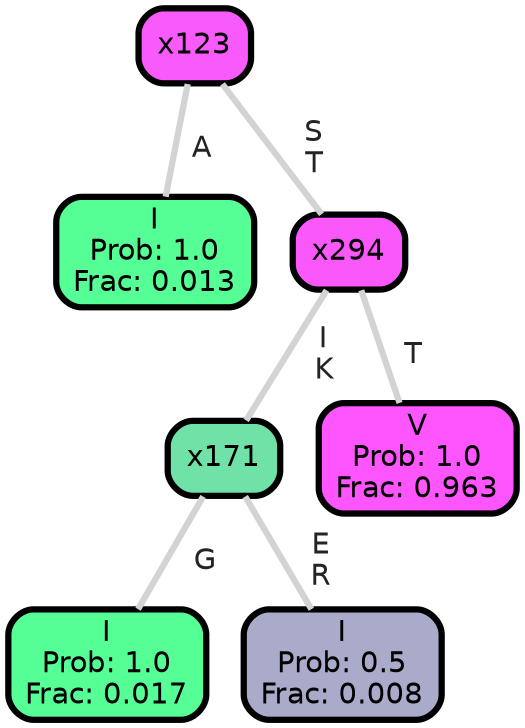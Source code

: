 graph Tree {
node [shape=box, style="filled, rounded",color="black",penwidth="3",fontcolor="black",                 fontname=helvetica] ;
graph [ranksep="0 equally", splines=straight,                 bgcolor=transparent, dpi=200] ;
edge [fontname=helvetica, fontweight=bold,fontcolor=grey14,color=lightgray] ;
0 [label="I
Prob: 1.0
Frac: 0.013", fillcolor="#55ff96"] ;
1 [label="x123", fillcolor="#f95afb"] ;
2 [label="I
Prob: 1.0
Frac: 0.017", fillcolor="#55ff96"] ;
3 [label="x171", fillcolor="#71e2a7"] ;
4 [label="I
Prob: 0.5
Frac: 0.008", fillcolor="#aaaaca"] ;
5 [label="x294", fillcolor="#fb58fc"] ;
6 [label="V
Prob: 1.0
Frac: 0.963", fillcolor="#ff55ff"] ;
1 -- 0 [label=" A",penwidth=3] ;
1 -- 5 [label=" S\n T",penwidth=3] ;
3 -- 2 [label=" G",penwidth=3] ;
3 -- 4 [label=" E\n R",penwidth=3] ;
5 -- 3 [label=" I\n K",penwidth=3] ;
5 -- 6 [label=" T",penwidth=3] ;
{rank = same;}}